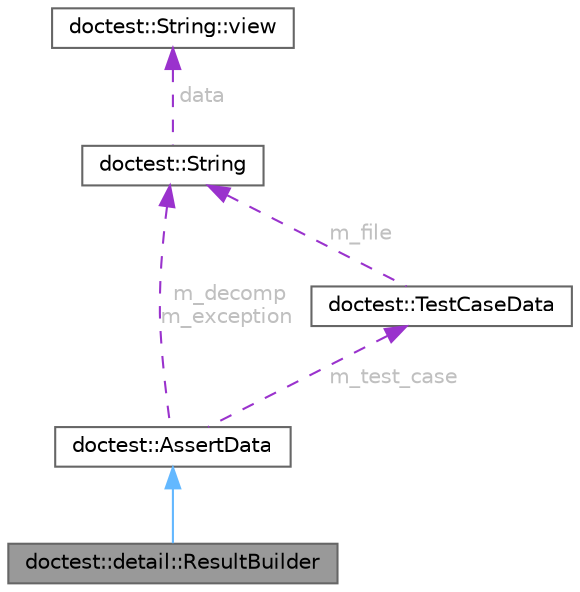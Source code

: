 digraph "doctest::detail::ResultBuilder"
{
 // LATEX_PDF_SIZE
  bgcolor="transparent";
  edge [fontname=Helvetica,fontsize=10,labelfontname=Helvetica,labelfontsize=10];
  node [fontname=Helvetica,fontsize=10,shape=box,height=0.2,width=0.4];
  Node1 [id="Node000001",label="doctest::detail::ResultBuilder",height=0.2,width=0.4,color="gray40", fillcolor="grey60", style="filled", fontcolor="black",tooltip=" "];
  Node2 -> Node1 [id="edge6_Node000001_Node000002",dir="back",color="steelblue1",style="solid",tooltip=" "];
  Node2 [id="Node000002",label="doctest::AssertData",height=0.2,width=0.4,color="gray40", fillcolor="white", style="filled",URL="$structdoctest_1_1_assert_data.html",tooltip=" "];
  Node3 -> Node2 [id="edge7_Node000002_Node000003",dir="back",color="darkorchid3",style="dashed",tooltip=" ",label=" m_test_case",fontcolor="grey" ];
  Node3 [id="Node000003",label="doctest::TestCaseData",height=0.2,width=0.4,color="gray40", fillcolor="white", style="filled",URL="$structdoctest_1_1_test_case_data.html",tooltip=" "];
  Node4 -> Node3 [id="edge8_Node000003_Node000004",dir="back",color="darkorchid3",style="dashed",tooltip=" ",label=" m_file",fontcolor="grey" ];
  Node4 [id="Node000004",label="doctest::String",height=0.2,width=0.4,color="gray40", fillcolor="white", style="filled",URL="$classdoctest_1_1_string.html",tooltip=" "];
  Node5 -> Node4 [id="edge9_Node000004_Node000005",dir="back",color="darkorchid3",style="dashed",tooltip=" ",label=" data",fontcolor="grey" ];
  Node5 [id="Node000005",label="doctest::String::view",height=0.2,width=0.4,color="gray40", fillcolor="white", style="filled",URL="$structdoctest_1_1_string_1_1view.html",tooltip="OCLINT avoid private static members"];
  Node4 -> Node2 [id="edge10_Node000002_Node000004",dir="back",color="darkorchid3",style="dashed",tooltip=" ",label=" m_decomp\nm_exception",fontcolor="grey" ];
}
